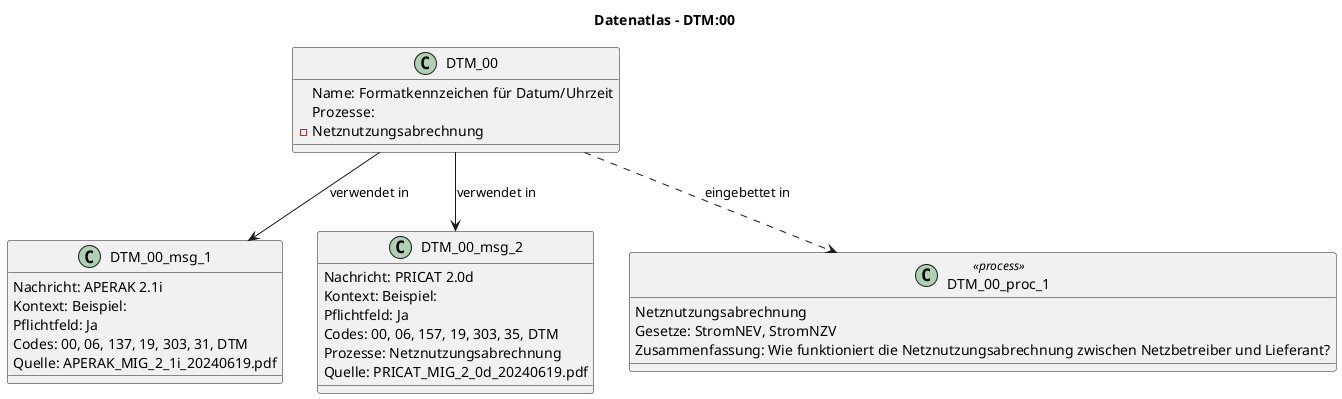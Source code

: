 @startuml
title Datenatlas – DTM:00
class DTM_00 {
  Name: Formatkennzeichen für Datum/Uhrzeit
  Prozesse:
    - Netznutzungsabrechnung
}
class DTM_00_msg_1 {
  Nachricht: APERAK 2.1i
  Kontext: Beispiel:
  Pflichtfeld: Ja
  Codes: 00, 06, 137, 19, 303, 31, DTM
  Quelle: APERAK_MIG_2_1i_20240619.pdf
}
DTM_00 --> DTM_00_msg_1 : verwendet in
class DTM_00_msg_2 {
  Nachricht: PRICAT 2.0d
  Kontext: Beispiel:
  Pflichtfeld: Ja
  Codes: 00, 06, 157, 19, 303, 35, DTM
  Prozesse: Netznutzungsabrechnung
  Quelle: PRICAT_MIG_2_0d_20240619.pdf
}
DTM_00 --> DTM_00_msg_2 : verwendet in
class DTM_00_proc_1 <<process>> {
  Netznutzungsabrechnung
  Gesetze: StromNEV, StromNZV
  Zusammenfassung: Wie funktioniert die Netznutzungsabrechnung zwischen Netzbetreiber und Lieferant?
}
DTM_00 ..> DTM_00_proc_1 : eingebettet in
@enduml